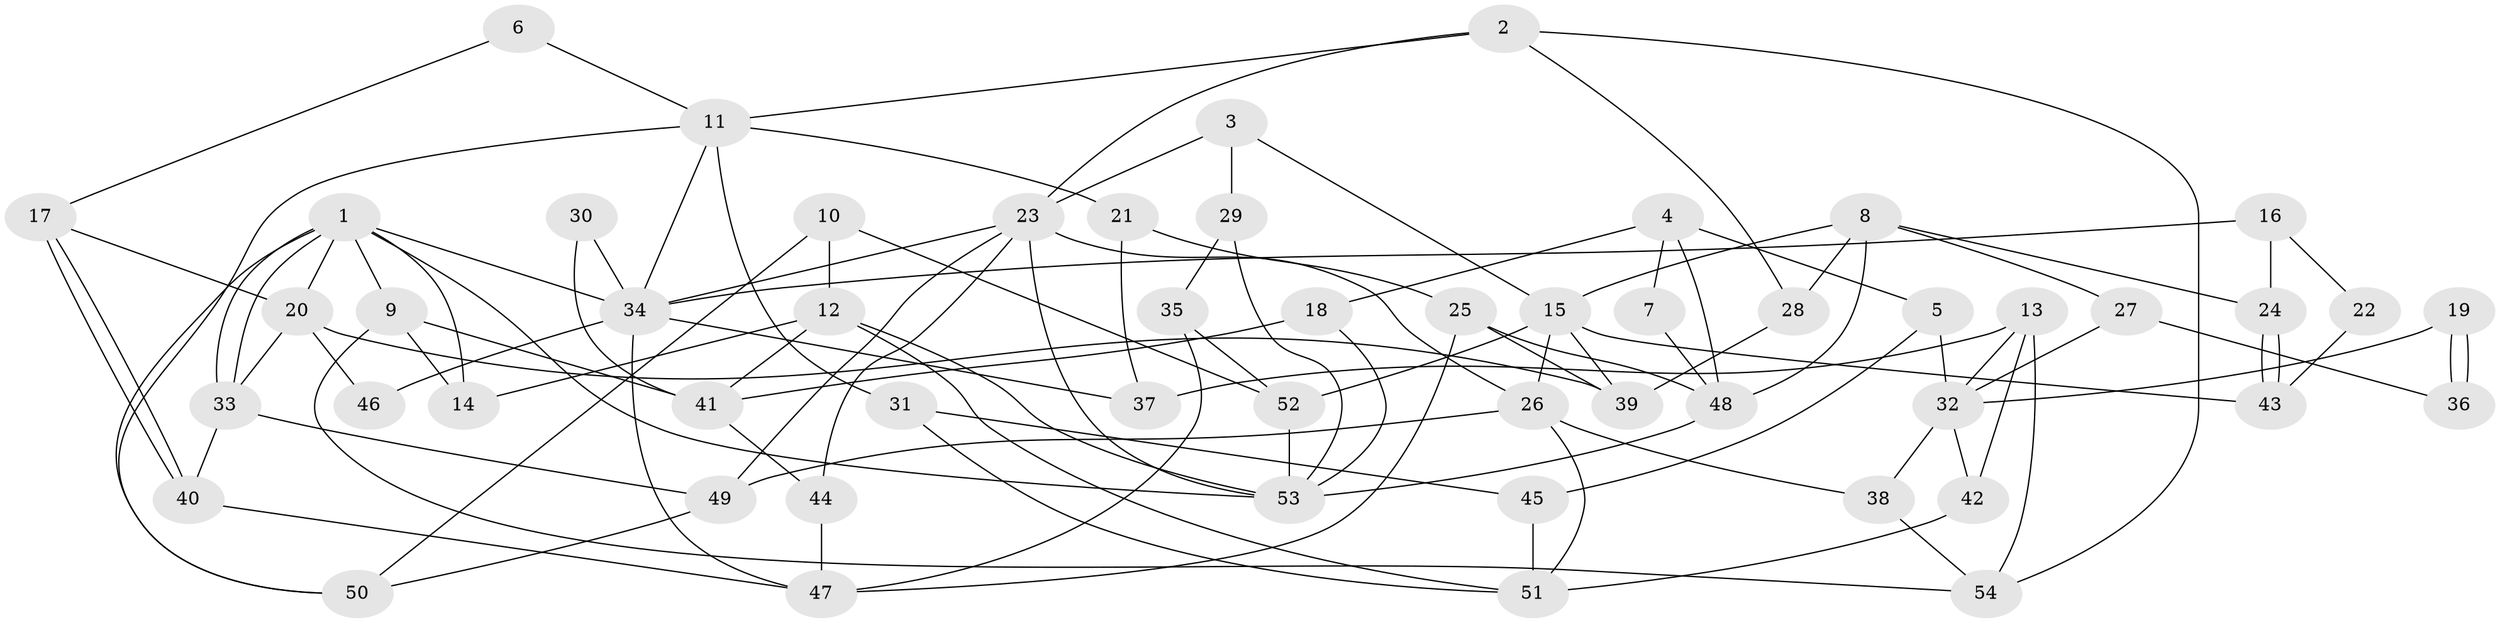 // Generated by graph-tools (version 1.1) at 2025/11/02/27/25 16:11:16]
// undirected, 54 vertices, 108 edges
graph export_dot {
graph [start="1"]
  node [color=gray90,style=filled];
  1;
  2;
  3;
  4;
  5;
  6;
  7;
  8;
  9;
  10;
  11;
  12;
  13;
  14;
  15;
  16;
  17;
  18;
  19;
  20;
  21;
  22;
  23;
  24;
  25;
  26;
  27;
  28;
  29;
  30;
  31;
  32;
  33;
  34;
  35;
  36;
  37;
  38;
  39;
  40;
  41;
  42;
  43;
  44;
  45;
  46;
  47;
  48;
  49;
  50;
  51;
  52;
  53;
  54;
  1 -- 33;
  1 -- 33;
  1 -- 34;
  1 -- 9;
  1 -- 14;
  1 -- 20;
  1 -- 50;
  1 -- 53;
  2 -- 54;
  2 -- 23;
  2 -- 11;
  2 -- 28;
  3 -- 15;
  3 -- 23;
  3 -- 29;
  4 -- 48;
  4 -- 18;
  4 -- 5;
  4 -- 7;
  5 -- 45;
  5 -- 32;
  6 -- 11;
  6 -- 17;
  7 -- 48;
  8 -- 48;
  8 -- 28;
  8 -- 15;
  8 -- 24;
  8 -- 27;
  9 -- 14;
  9 -- 41;
  9 -- 54;
  10 -- 52;
  10 -- 50;
  10 -- 12;
  11 -- 50;
  11 -- 21;
  11 -- 31;
  11 -- 34;
  12 -- 53;
  12 -- 14;
  12 -- 41;
  12 -- 51;
  13 -- 42;
  13 -- 32;
  13 -- 37;
  13 -- 54;
  15 -- 26;
  15 -- 39;
  15 -- 43;
  15 -- 52;
  16 -- 34;
  16 -- 24;
  16 -- 22;
  17 -- 40;
  17 -- 40;
  17 -- 20;
  18 -- 53;
  18 -- 41;
  19 -- 36;
  19 -- 36;
  19 -- 32;
  20 -- 39;
  20 -- 33;
  20 -- 46;
  21 -- 37;
  21 -- 25;
  22 -- 43;
  23 -- 34;
  23 -- 44;
  23 -- 26;
  23 -- 49;
  23 -- 53;
  24 -- 43;
  24 -- 43;
  25 -- 47;
  25 -- 39;
  25 -- 48;
  26 -- 49;
  26 -- 38;
  26 -- 51;
  27 -- 32;
  27 -- 36;
  28 -- 39;
  29 -- 53;
  29 -- 35;
  30 -- 34;
  30 -- 41;
  31 -- 51;
  31 -- 45;
  32 -- 38;
  32 -- 42;
  33 -- 40;
  33 -- 49;
  34 -- 47;
  34 -- 37;
  34 -- 46;
  35 -- 52;
  35 -- 47;
  38 -- 54;
  40 -- 47;
  41 -- 44;
  42 -- 51;
  44 -- 47;
  45 -- 51;
  48 -- 53;
  49 -- 50;
  52 -- 53;
}
